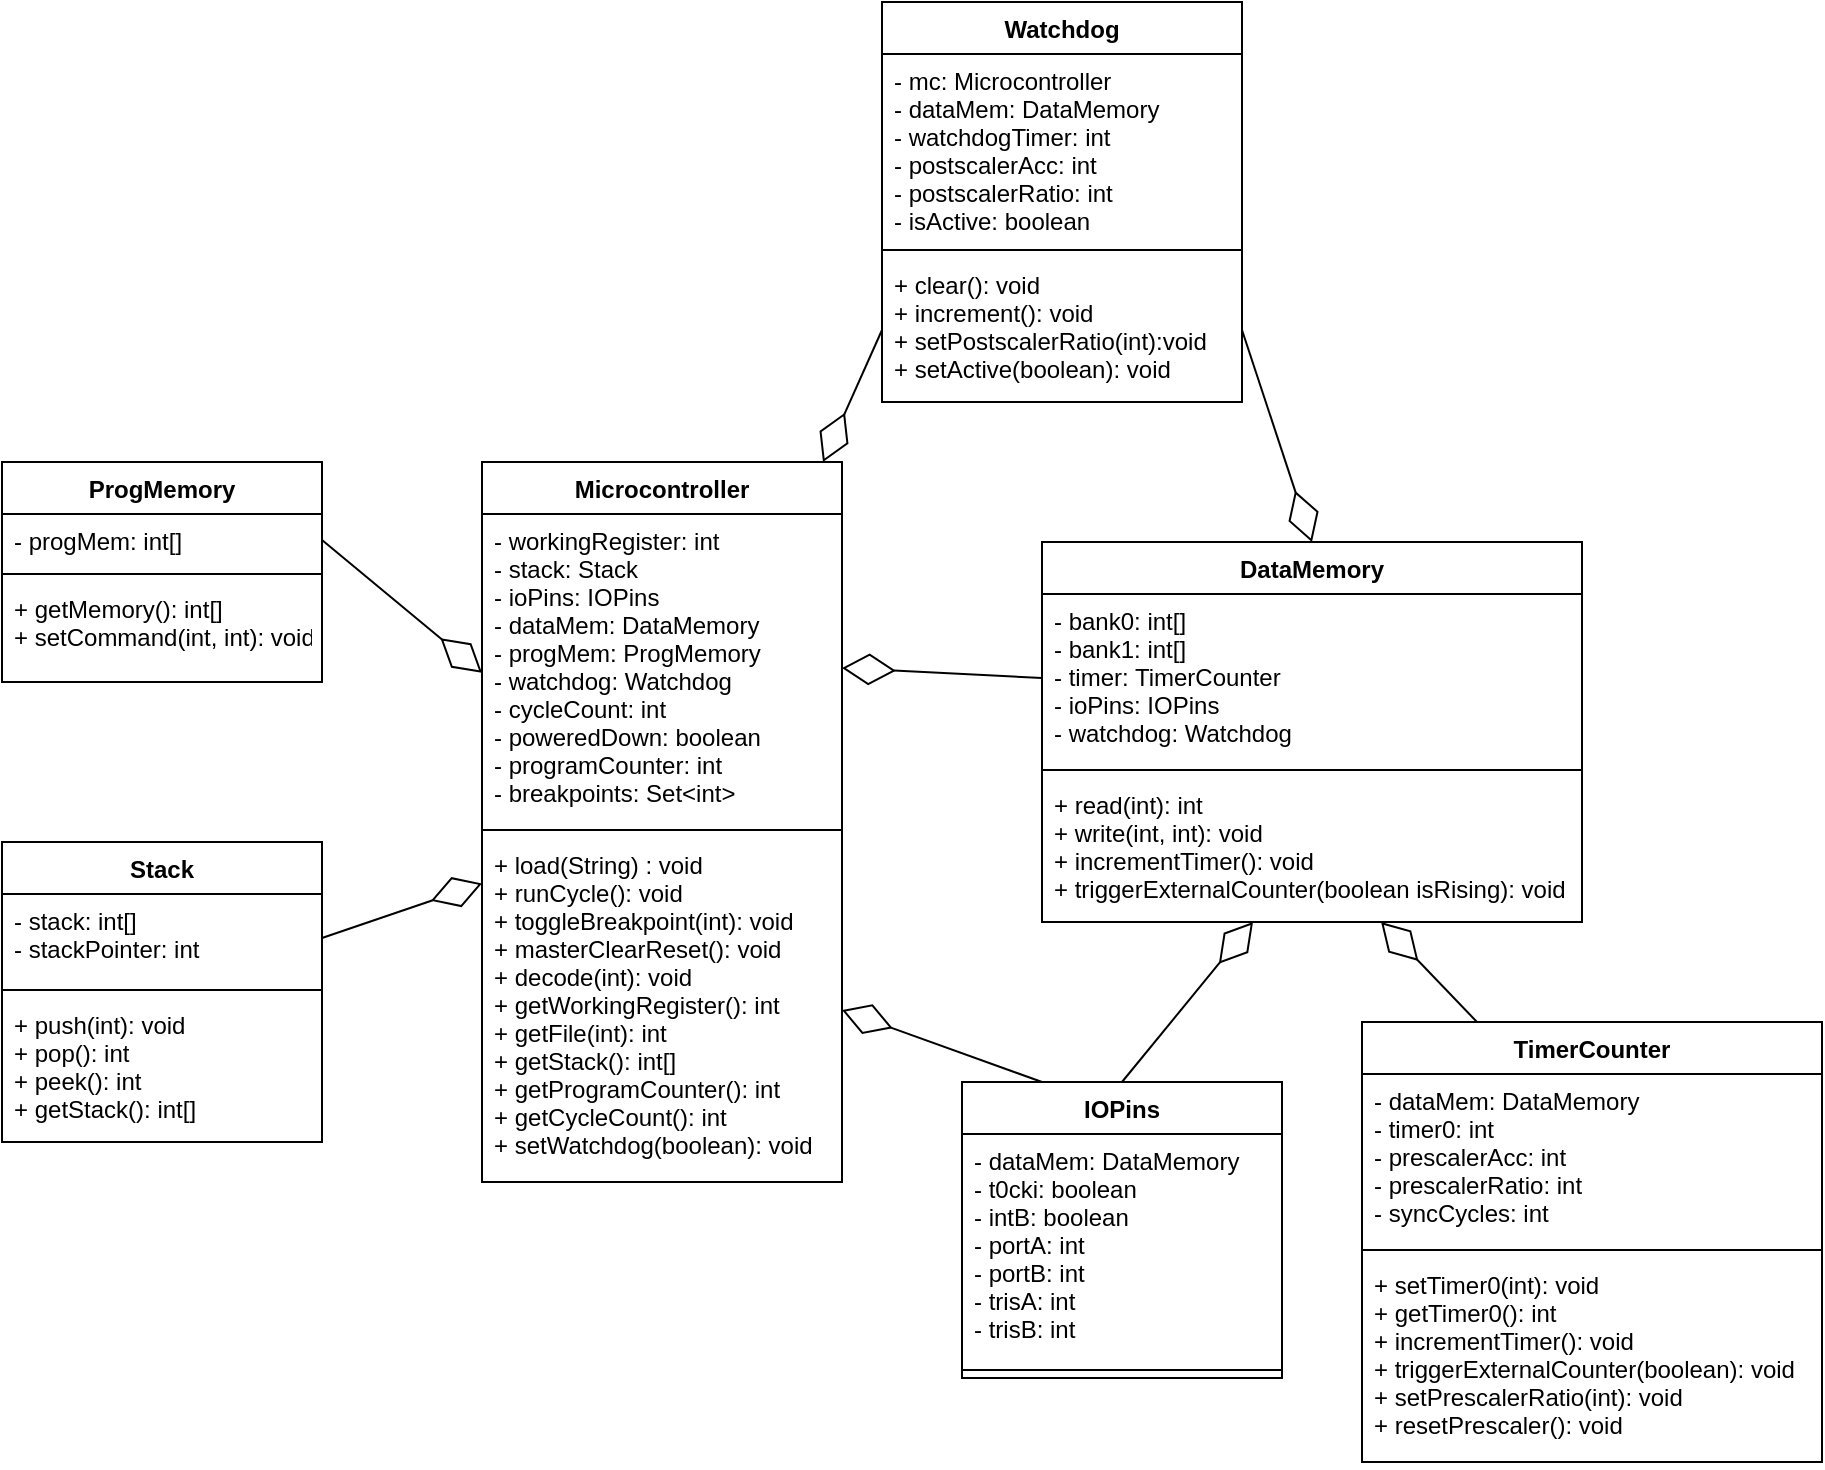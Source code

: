 <mxfile version="13.9.9" type="device"><diagram id="65oJ5_DgDSuyQVSx5gdI" name="Page-1"><mxGraphModel dx="1086" dy="1985" grid="1" gridSize="10" guides="1" tooltips="1" connect="1" arrows="1" fold="1" page="1" pageScale="1" pageWidth="827" pageHeight="1169" math="0" shadow="0"><root><mxCell id="0"/><mxCell id="1" parent="0"/><mxCell id="VxVMEtMJSmD63H4lK_Dq-14" value="Microcontroller" style="swimlane;fontStyle=1;align=center;verticalAlign=top;childLayout=stackLayout;horizontal=1;startSize=26;horizontalStack=0;resizeParent=1;resizeParentMax=0;resizeLast=0;collapsible=1;marginBottom=0;" parent="1" vertex="1"><mxGeometry x="320" y="160" width="180" height="360" as="geometry"/></mxCell><mxCell id="VxVMEtMJSmD63H4lK_Dq-15" value="- workingRegister: int&#10;- stack: Stack&#10;- ioPins: IOPins&#10;- dataMem: DataMemory&#10;- progMem: ProgMemory&#10;- watchdog: Watchdog&#10;- cycleCount: int&#10;- poweredDown: boolean&#10;- programCounter: int&#10;- breakpoints: Set&lt;int&gt;" style="text;strokeColor=none;fillColor=none;align=left;verticalAlign=top;spacingLeft=4;spacingRight=4;overflow=hidden;rotatable=0;points=[[0,0.5],[1,0.5]];portConstraint=eastwest;" parent="VxVMEtMJSmD63H4lK_Dq-14" vertex="1"><mxGeometry y="26" width="180" height="154" as="geometry"/></mxCell><mxCell id="VxVMEtMJSmD63H4lK_Dq-16" value="" style="line;strokeWidth=1;fillColor=none;align=left;verticalAlign=middle;spacingTop=-1;spacingLeft=3;spacingRight=3;rotatable=0;labelPosition=right;points=[];portConstraint=eastwest;" parent="VxVMEtMJSmD63H4lK_Dq-14" vertex="1"><mxGeometry y="180" width="180" height="8" as="geometry"/></mxCell><mxCell id="VxVMEtMJSmD63H4lK_Dq-17" value="+ load(String) : void&#10;+ runCycle(): void&#10;+ toggleBreakpoint(int): void&#10;+ masterClearReset(): void&#10;+ decode(int): void&#10;+ getWorkingRegister(): int&#10;+ getFile(int): int&#10;+ getStack(): int[]&#10;+ getProgramCounter(): int&#10;+ getCycleCount(): int&#10;+ setWatchdog(boolean): void" style="text;strokeColor=none;fillColor=none;align=left;verticalAlign=top;spacingLeft=4;spacingRight=4;overflow=hidden;rotatable=0;points=[[0,0.5],[1,0.5]];portConstraint=eastwest;" parent="VxVMEtMJSmD63H4lK_Dq-14" vertex="1"><mxGeometry y="188" width="180" height="172" as="geometry"/></mxCell><mxCell id="Q2JZ8TTtk_qacCWoA1pk-1" value="ProgMemory" style="swimlane;fontStyle=1;align=center;verticalAlign=top;childLayout=stackLayout;horizontal=1;startSize=26;horizontalStack=0;resizeParent=1;resizeParentMax=0;resizeLast=0;collapsible=1;marginBottom=0;" vertex="1" parent="1"><mxGeometry x="80" y="160" width="160" height="110" as="geometry"/></mxCell><mxCell id="Q2JZ8TTtk_qacCWoA1pk-2" value="- progMem: int[]" style="text;strokeColor=none;fillColor=none;align=left;verticalAlign=top;spacingLeft=4;spacingRight=4;overflow=hidden;rotatable=0;points=[[0,0.5],[1,0.5]];portConstraint=eastwest;" vertex="1" parent="Q2JZ8TTtk_qacCWoA1pk-1"><mxGeometry y="26" width="160" height="26" as="geometry"/></mxCell><mxCell id="Q2JZ8TTtk_qacCWoA1pk-3" value="" style="line;strokeWidth=1;fillColor=none;align=left;verticalAlign=middle;spacingTop=-1;spacingLeft=3;spacingRight=3;rotatable=0;labelPosition=right;points=[];portConstraint=eastwest;" vertex="1" parent="Q2JZ8TTtk_qacCWoA1pk-1"><mxGeometry y="52" width="160" height="8" as="geometry"/></mxCell><mxCell id="Q2JZ8TTtk_qacCWoA1pk-4" value="+ getMemory(): int[]&#10;+ setCommand(int, int): void" style="text;strokeColor=none;fillColor=none;align=left;verticalAlign=top;spacingLeft=4;spacingRight=4;overflow=hidden;rotatable=0;points=[[0,0.5],[1,0.5]];portConstraint=eastwest;" vertex="1" parent="Q2JZ8TTtk_qacCWoA1pk-1"><mxGeometry y="60" width="160" height="50" as="geometry"/></mxCell><mxCell id="Q2JZ8TTtk_qacCWoA1pk-5" value="DataMemory" style="swimlane;fontStyle=1;align=center;verticalAlign=top;childLayout=stackLayout;horizontal=1;startSize=26;horizontalStack=0;resizeParent=1;resizeParentMax=0;resizeLast=0;collapsible=1;marginBottom=0;" vertex="1" parent="1"><mxGeometry x="600" y="200" width="270" height="190" as="geometry"/></mxCell><mxCell id="Q2JZ8TTtk_qacCWoA1pk-6" value="- bank0: int[]&#10;- bank1: int[]&#10;- timer: TimerCounter&#10;- ioPins: IOPins&#10;- watchdog: Watchdog" style="text;strokeColor=none;fillColor=none;align=left;verticalAlign=top;spacingLeft=4;spacingRight=4;overflow=hidden;rotatable=0;points=[[0,0.5],[1,0.5]];portConstraint=eastwest;" vertex="1" parent="Q2JZ8TTtk_qacCWoA1pk-5"><mxGeometry y="26" width="270" height="84" as="geometry"/></mxCell><mxCell id="Q2JZ8TTtk_qacCWoA1pk-7" value="" style="line;strokeWidth=1;fillColor=none;align=left;verticalAlign=middle;spacingTop=-1;spacingLeft=3;spacingRight=3;rotatable=0;labelPosition=right;points=[];portConstraint=eastwest;" vertex="1" parent="Q2JZ8TTtk_qacCWoA1pk-5"><mxGeometry y="110" width="270" height="8" as="geometry"/></mxCell><mxCell id="Q2JZ8TTtk_qacCWoA1pk-8" value="+ read(int): int&#10;+ write(int, int): void&#10;+ incrementTimer(): void&#10;+ triggerExternalCounter(boolean isRising): void" style="text;strokeColor=none;fillColor=none;align=left;verticalAlign=top;spacingLeft=4;spacingRight=4;overflow=hidden;rotatable=0;points=[[0,0.5],[1,0.5]];portConstraint=eastwest;" vertex="1" parent="Q2JZ8TTtk_qacCWoA1pk-5"><mxGeometry y="118" width="270" height="72" as="geometry"/></mxCell><mxCell id="Q2JZ8TTtk_qacCWoA1pk-9" value="IOPins" style="swimlane;fontStyle=1;align=center;verticalAlign=top;childLayout=stackLayout;horizontal=1;startSize=26;horizontalStack=0;resizeParent=1;resizeParentMax=0;resizeLast=0;collapsible=1;marginBottom=0;" vertex="1" parent="1"><mxGeometry x="560" y="470" width="160" height="148" as="geometry"/></mxCell><mxCell id="Q2JZ8TTtk_qacCWoA1pk-10" value="- dataMem: DataMemory&#10;- t0cki: boolean&#10;- intB: boolean&#10;- portA: int&#10;- portB: int&#10;- trisA: int&#10;- trisB: int" style="text;strokeColor=none;fillColor=none;align=left;verticalAlign=top;spacingLeft=4;spacingRight=4;overflow=hidden;rotatable=0;points=[[0,0.5],[1,0.5]];portConstraint=eastwest;" vertex="1" parent="Q2JZ8TTtk_qacCWoA1pk-9"><mxGeometry y="26" width="160" height="114" as="geometry"/></mxCell><mxCell id="Q2JZ8TTtk_qacCWoA1pk-11" value="" style="line;strokeWidth=1;fillColor=none;align=left;verticalAlign=middle;spacingTop=-1;spacingLeft=3;spacingRight=3;rotatable=0;labelPosition=right;points=[];portConstraint=eastwest;" vertex="1" parent="Q2JZ8TTtk_qacCWoA1pk-9"><mxGeometry y="140" width="160" height="8" as="geometry"/></mxCell><mxCell id="Q2JZ8TTtk_qacCWoA1pk-13" value="" style="endArrow=diamondThin;endFill=0;endSize=24;html=1;exitX=0.5;exitY=0;exitDx=0;exitDy=0;" edge="1" parent="1" source="Q2JZ8TTtk_qacCWoA1pk-9" target="Q2JZ8TTtk_qacCWoA1pk-8"><mxGeometry width="160" relative="1" as="geometry"><mxPoint x="470" y="420" as="sourcePoint"/><mxPoint x="730" y="450" as="targetPoint"/></mxGeometry></mxCell><mxCell id="Q2JZ8TTtk_qacCWoA1pk-14" value="" style="endArrow=diamondThin;endFill=0;endSize=24;html=1;exitX=0.25;exitY=0;exitDx=0;exitDy=0;entryX=1;entryY=0.5;entryDx=0;entryDy=0;" edge="1" parent="1" source="Q2JZ8TTtk_qacCWoA1pk-9" target="VxVMEtMJSmD63H4lK_Dq-17"><mxGeometry width="160" relative="1" as="geometry"><mxPoint x="690" y="520" as="sourcePoint"/><mxPoint x="750.897" y="420" as="targetPoint"/></mxGeometry></mxCell><mxCell id="Q2JZ8TTtk_qacCWoA1pk-15" value="" style="endArrow=diamondThin;endFill=0;endSize=24;html=1;exitX=0;exitY=0.5;exitDx=0;exitDy=0;entryX=1;entryY=0.5;entryDx=0;entryDy=0;" edge="1" parent="1" source="Q2JZ8TTtk_qacCWoA1pk-6" target="VxVMEtMJSmD63H4lK_Dq-15"><mxGeometry width="160" relative="1" as="geometry"><mxPoint x="690" y="520" as="sourcePoint"/><mxPoint x="725.256" y="420" as="targetPoint"/></mxGeometry></mxCell><mxCell id="Q2JZ8TTtk_qacCWoA1pk-16" value="" style="endArrow=diamondThin;endFill=0;endSize=24;html=1;exitX=1;exitY=0.5;exitDx=0;exitDy=0;" edge="1" parent="1" source="Q2JZ8TTtk_qacCWoA1pk-2" target="VxVMEtMJSmD63H4lK_Dq-14"><mxGeometry width="160" relative="1" as="geometry"><mxPoint x="610" y="248" as="sourcePoint"/><mxPoint x="280" y="280" as="targetPoint"/></mxGeometry></mxCell><mxCell id="Q2JZ8TTtk_qacCWoA1pk-17" value="Watchdog" style="swimlane;fontStyle=1;align=center;verticalAlign=top;childLayout=stackLayout;horizontal=1;startSize=26;horizontalStack=0;resizeParent=1;resizeParentMax=0;resizeLast=0;collapsible=1;marginBottom=0;" vertex="1" parent="1"><mxGeometry x="520" y="-70" width="180" height="200" as="geometry"/></mxCell><mxCell id="Q2JZ8TTtk_qacCWoA1pk-18" value="- mc: Microcontroller&#10;- dataMem: DataMemory&#10;- watchdogTimer: int&#10;- postscalerAcc: int&#10;- postscalerRatio: int&#10;- isActive: boolean" style="text;strokeColor=none;fillColor=none;align=left;verticalAlign=top;spacingLeft=4;spacingRight=4;overflow=hidden;rotatable=0;points=[[0,0.5],[1,0.5]];portConstraint=eastwest;" vertex="1" parent="Q2JZ8TTtk_qacCWoA1pk-17"><mxGeometry y="26" width="180" height="94" as="geometry"/></mxCell><mxCell id="Q2JZ8TTtk_qacCWoA1pk-19" value="" style="line;strokeWidth=1;fillColor=none;align=left;verticalAlign=middle;spacingTop=-1;spacingLeft=3;spacingRight=3;rotatable=0;labelPosition=right;points=[];portConstraint=eastwest;" vertex="1" parent="Q2JZ8TTtk_qacCWoA1pk-17"><mxGeometry y="120" width="180" height="8" as="geometry"/></mxCell><mxCell id="Q2JZ8TTtk_qacCWoA1pk-20" value="+ clear(): void&#10;+ increment(): void&#10;+ setPostscalerRatio(int):void&#10;+ setActive(boolean): void" style="text;strokeColor=none;fillColor=none;align=left;verticalAlign=top;spacingLeft=4;spacingRight=4;overflow=hidden;rotatable=0;points=[[0,0.5],[1,0.5]];portConstraint=eastwest;" vertex="1" parent="Q2JZ8TTtk_qacCWoA1pk-17"><mxGeometry y="128" width="180" height="72" as="geometry"/></mxCell><mxCell id="Q2JZ8TTtk_qacCWoA1pk-22" value="" style="endArrow=diamondThin;endFill=0;endSize=24;html=1;exitX=0;exitY=0.5;exitDx=0;exitDy=0;" edge="1" parent="1" source="Q2JZ8TTtk_qacCWoA1pk-20" target="VxVMEtMJSmD63H4lK_Dq-14"><mxGeometry width="160" relative="1" as="geometry"><mxPoint x="470" y="120" as="sourcePoint"/><mxPoint x="385" y="110" as="targetPoint"/></mxGeometry></mxCell><mxCell id="Q2JZ8TTtk_qacCWoA1pk-23" value="" style="endArrow=diamondThin;endFill=0;endSize=24;html=1;exitX=1;exitY=0.5;exitDx=0;exitDy=0;entryX=0.5;entryY=0;entryDx=0;entryDy=0;" edge="1" parent="1" source="Q2JZ8TTtk_qacCWoA1pk-20" target="Q2JZ8TTtk_qacCWoA1pk-5"><mxGeometry width="160" relative="1" as="geometry"><mxPoint x="490" y="34" as="sourcePoint"/><mxPoint x="375" y="170" as="targetPoint"/></mxGeometry></mxCell><mxCell id="Q2JZ8TTtk_qacCWoA1pk-24" value="Stack" style="swimlane;fontStyle=1;align=center;verticalAlign=top;childLayout=stackLayout;horizontal=1;startSize=26;horizontalStack=0;resizeParent=1;resizeParentMax=0;resizeLast=0;collapsible=1;marginBottom=0;" vertex="1" parent="1"><mxGeometry x="80" y="350" width="160" height="150" as="geometry"/></mxCell><mxCell id="Q2JZ8TTtk_qacCWoA1pk-25" value="- stack: int[]&#10;- stackPointer: int" style="text;strokeColor=none;fillColor=none;align=left;verticalAlign=top;spacingLeft=4;spacingRight=4;overflow=hidden;rotatable=0;points=[[0,0.5],[1,0.5]];portConstraint=eastwest;" vertex="1" parent="Q2JZ8TTtk_qacCWoA1pk-24"><mxGeometry y="26" width="160" height="44" as="geometry"/></mxCell><mxCell id="Q2JZ8TTtk_qacCWoA1pk-26" value="" style="line;strokeWidth=1;fillColor=none;align=left;verticalAlign=middle;spacingTop=-1;spacingLeft=3;spacingRight=3;rotatable=0;labelPosition=right;points=[];portConstraint=eastwest;" vertex="1" parent="Q2JZ8TTtk_qacCWoA1pk-24"><mxGeometry y="70" width="160" height="8" as="geometry"/></mxCell><mxCell id="Q2JZ8TTtk_qacCWoA1pk-27" value="+ push(int): void&#10;+ pop(): int&#10;+ peek(): int&#10;+ getStack(): int[]" style="text;strokeColor=none;fillColor=none;align=left;verticalAlign=top;spacingLeft=4;spacingRight=4;overflow=hidden;rotatable=0;points=[[0,0.5],[1,0.5]];portConstraint=eastwest;" vertex="1" parent="Q2JZ8TTtk_qacCWoA1pk-24"><mxGeometry y="78" width="160" height="72" as="geometry"/></mxCell><mxCell id="Q2JZ8TTtk_qacCWoA1pk-28" value="" style="endArrow=diamondThin;endFill=0;endSize=24;html=1;exitX=1;exitY=0.5;exitDx=0;exitDy=0;" edge="1" parent="1" source="Q2JZ8TTtk_qacCWoA1pk-25" target="VxVMEtMJSmD63H4lK_Dq-14"><mxGeometry width="160" relative="1" as="geometry"><mxPoint x="210" y="209" as="sourcePoint"/><mxPoint x="330" y="273" as="targetPoint"/></mxGeometry></mxCell><mxCell id="Q2JZ8TTtk_qacCWoA1pk-29" value="TimerCounter" style="swimlane;fontStyle=1;align=center;verticalAlign=top;childLayout=stackLayout;horizontal=1;startSize=26;horizontalStack=0;resizeParent=1;resizeParentMax=0;resizeLast=0;collapsible=1;marginBottom=0;" vertex="1" parent="1"><mxGeometry x="760" y="440" width="230" height="220" as="geometry"/></mxCell><mxCell id="Q2JZ8TTtk_qacCWoA1pk-30" value="- dataMem: DataMemory&#10;- timer0: int&#10;- prescalerAcc: int&#10;- prescalerRatio: int&#10;- syncCycles: int" style="text;strokeColor=none;fillColor=none;align=left;verticalAlign=top;spacingLeft=4;spacingRight=4;overflow=hidden;rotatable=0;points=[[0,0.5],[1,0.5]];portConstraint=eastwest;" vertex="1" parent="Q2JZ8TTtk_qacCWoA1pk-29"><mxGeometry y="26" width="230" height="84" as="geometry"/></mxCell><mxCell id="Q2JZ8TTtk_qacCWoA1pk-31" value="" style="line;strokeWidth=1;fillColor=none;align=left;verticalAlign=middle;spacingTop=-1;spacingLeft=3;spacingRight=3;rotatable=0;labelPosition=right;points=[];portConstraint=eastwest;" vertex="1" parent="Q2JZ8TTtk_qacCWoA1pk-29"><mxGeometry y="110" width="230" height="8" as="geometry"/></mxCell><mxCell id="Q2JZ8TTtk_qacCWoA1pk-32" value="+ setTimer0(int): void&#10;+ getTimer0(): int&#10;+ incrementTimer(): void&#10;+ triggerExternalCounter(boolean): void&#10;+ setPrescalerRatio(int): void&#10;+ resetPrescaler(): void" style="text;strokeColor=none;fillColor=none;align=left;verticalAlign=top;spacingLeft=4;spacingRight=4;overflow=hidden;rotatable=0;points=[[0,0.5],[1,0.5]];portConstraint=eastwest;" vertex="1" parent="Q2JZ8TTtk_qacCWoA1pk-29"><mxGeometry y="118" width="230" height="102" as="geometry"/></mxCell><mxCell id="Q2JZ8TTtk_qacCWoA1pk-33" value="" style="endArrow=diamondThin;endFill=0;endSize=24;html=1;exitX=0.25;exitY=0;exitDx=0;exitDy=0;" edge="1" parent="1" source="Q2JZ8TTtk_qacCWoA1pk-29" target="Q2JZ8TTtk_qacCWoA1pk-8"><mxGeometry width="160" relative="1" as="geometry"><mxPoint x="690" y="520" as="sourcePoint"/><mxPoint x="725.256" y="420" as="targetPoint"/></mxGeometry></mxCell></root></mxGraphModel></diagram></mxfile>